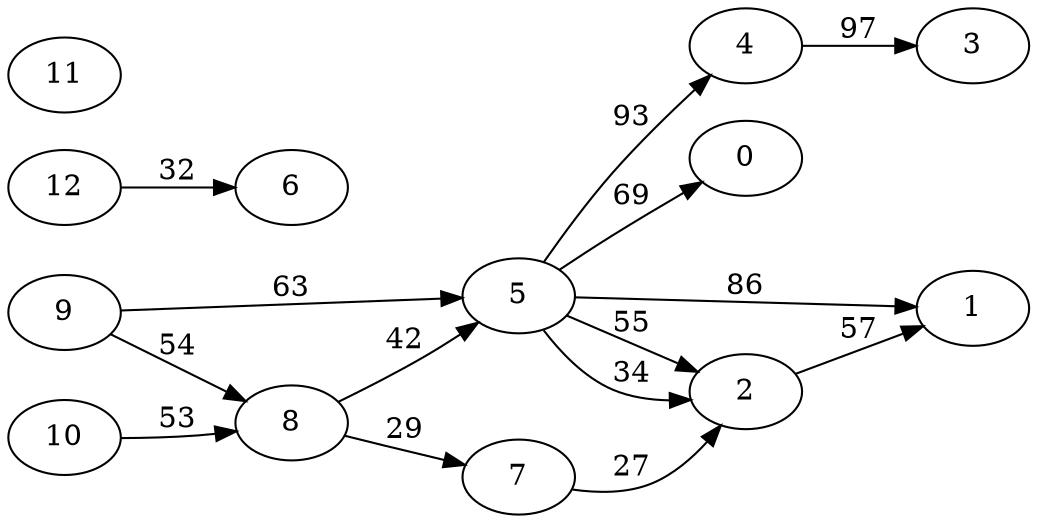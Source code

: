 digraph G {
ranksep = "equally";
rankdir = LR;
{rank = same; 0; };
{rank = same; 1; };
{rank = same; 2; };
{rank = same; };
{rank = same; 3; };
{rank = same; 4; };
{rank = same; };
{rank = same; 5; };
{rank = same; };
{rank = same; 6; };
{rank = same; 7; };
{rank = same; };
{rank = same; 8; };
{rank = same; };
{rank = same; 9; };
{rank = same; };
{rank = same; 10; };
{rank = same; };
{rank = same; 11; };
{rank = same; 12; };
{rank = same; };
0
1
2->1[label="57"];
3
4->3[label="97"];
5->0[label="69"];
5->1[label="86"];
5->4[label="93"];
5->2[label="55"];
5->2[label="34"];
6
7->2[label="27"];
8->7[label="29"];
8->5[label="42"];
9->5[label="63"];
9->8[label="54"];
10->8[label="53"];
11
12->6[label="32"];
}
